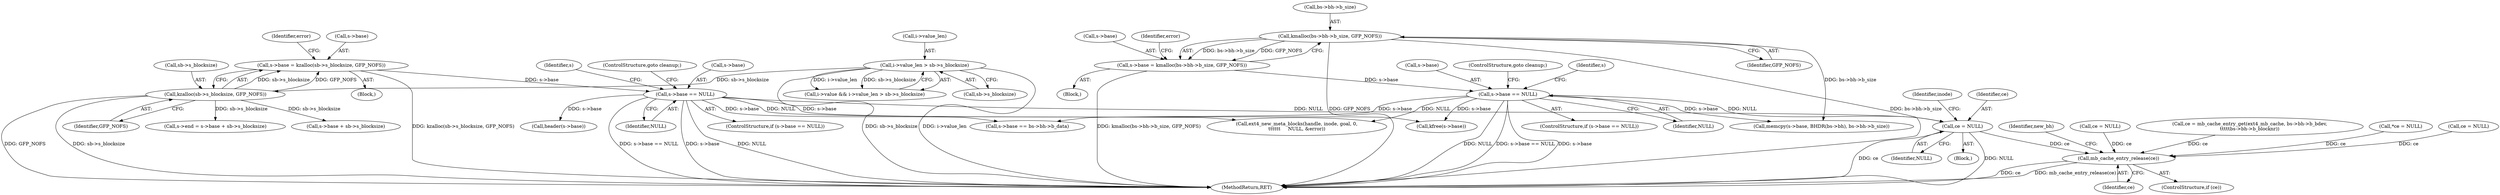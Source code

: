 digraph "0_linux_82939d7999dfc1f1998c4b1c12e2f19edbdff272_3@pointer" {
"1000580" [label="(Call,ce = NULL)"];
"1000324" [label="(Call,s->base == NULL)"];
"1000308" [label="(Call,s->base = kmalloc(bs->bh->b_size, GFP_NOFS))"];
"1000312" [label="(Call,kmalloc(bs->bh->b_size, GFP_NOFS))"];
"1000402" [label="(Call,s->base == NULL)"];
"1000388" [label="(Call,s->base = kzalloc(sb->s_blocksize, GFP_NOFS))"];
"1000392" [label="(Call,kzalloc(sb->s_blocksize, GFP_NOFS))"];
"1000150" [label="(Call,i->value_len > sb->s_blocksize)"];
"1000760" [label="(Call,mb_cache_entry_release(ce))"];
"1000457" [label="(Call,s->end = s->base + sb->s_blocksize)"];
"1000154" [label="(Call,sb->s_blocksize)"];
"1000763" [label="(Identifier,new_bh)"];
"1000730" [label="(Identifier,inode)"];
"1000581" [label="(Identifier,ce)"];
"1000300" [label="(Call,ce = NULL)"];
"1000309" [label="(Call,s->base)"];
"1000758" [label="(ControlStructure,if (ce))"];
"1000401" [label="(ControlStructure,if (s->base == NULL))"];
"1000516" [label="(Block,)"];
"1000318" [label="(Identifier,GFP_NOFS)"];
"1000387" [label="(Block,)"];
"1000330" [label="(Call,memcpy(s->base, BHDR(bs->bh), bs->bh->b_size))"];
"1000402" [label="(Call,s->base == NULL)"];
"1000325" [label="(Call,s->base)"];
"1000320" [label="(Identifier,error)"];
"1000328" [label="(Identifier,NULL)"];
"1000761" [label="(Identifier,ce)"];
"1000461" [label="(Call,s->base + sb->s_blocksize)"];
"1000398" [label="(Identifier,error)"];
"1000779" [label="(Call,kfree(s->base))"];
"1000389" [label="(Call,s->base)"];
"1000323" [label="(ControlStructure,if (s->base == NULL))"];
"1000406" [label="(Identifier,NULL)"];
"1000770" [label="(Call,s->base == bs->bh->b_data)"];
"1000313" [label="(Call,bs->bh->b_size)"];
"1000324" [label="(Call,s->base == NULL)"];
"1000308" [label="(Call,s->base = kmalloc(bs->bh->b_size, GFP_NOFS))"];
"1000151" [label="(Call,i->value_len)"];
"1000635" [label="(Call,ext4_new_meta_blocks(handle, inode, goal, 0,\n\t\t\t\t\t\t     NULL, &error))"];
"1000276" [label="(Block,)"];
"1000388" [label="(Call,s->base = kzalloc(sb->s_blocksize, GFP_NOFS))"];
"1000410" [label="(Call,header(s->base))"];
"1000150" [label="(Call,i->value_len > sb->s_blocksize)"];
"1000802" [label="(MethodReturn,RET)"];
"1000329" [label="(ControlStructure,goto cleanup;)"];
"1000396" [label="(Identifier,GFP_NOFS)"];
"1000760" [label="(Call,mb_cache_entry_release(ce))"];
"1000412" [label="(Identifier,s)"];
"1000392" [label="(Call,kzalloc(sb->s_blocksize, GFP_NOFS))"];
"1000165" [label="(Call,ce = mb_cache_entry_get(ext4_mb_cache, bs->bh->b_bdev,\n\t\t\t\t\tbs->bh->b_blocknr))"];
"1000146" [label="(Call,i->value && i->value_len > sb->s_blocksize)"];
"1000332" [label="(Identifier,s)"];
"1000393" [label="(Call,sb->s_blocksize)"];
"1000407" [label="(ControlStructure,goto cleanup;)"];
"1000133" [label="(Call,*ce = NULL)"];
"1000580" [label="(Call,ce = NULL)"];
"1000214" [label="(Call,ce = NULL)"];
"1000312" [label="(Call,kmalloc(bs->bh->b_size, GFP_NOFS))"];
"1000403" [label="(Call,s->base)"];
"1000582" [label="(Identifier,NULL)"];
"1000580" -> "1000516"  [label="AST: "];
"1000580" -> "1000582"  [label="CFG: "];
"1000581" -> "1000580"  [label="AST: "];
"1000582" -> "1000580"  [label="AST: "];
"1000730" -> "1000580"  [label="CFG: "];
"1000580" -> "1000802"  [label="DDG: NULL"];
"1000580" -> "1000802"  [label="DDG: ce"];
"1000324" -> "1000580"  [label="DDG: NULL"];
"1000402" -> "1000580"  [label="DDG: NULL"];
"1000580" -> "1000760"  [label="DDG: ce"];
"1000324" -> "1000323"  [label="AST: "];
"1000324" -> "1000328"  [label="CFG: "];
"1000325" -> "1000324"  [label="AST: "];
"1000328" -> "1000324"  [label="AST: "];
"1000329" -> "1000324"  [label="CFG: "];
"1000332" -> "1000324"  [label="CFG: "];
"1000324" -> "1000802"  [label="DDG: NULL"];
"1000324" -> "1000802"  [label="DDG: s->base == NULL"];
"1000324" -> "1000802"  [label="DDG: s->base"];
"1000308" -> "1000324"  [label="DDG: s->base"];
"1000324" -> "1000330"  [label="DDG: s->base"];
"1000324" -> "1000635"  [label="DDG: NULL"];
"1000324" -> "1000770"  [label="DDG: s->base"];
"1000324" -> "1000779"  [label="DDG: s->base"];
"1000308" -> "1000276"  [label="AST: "];
"1000308" -> "1000312"  [label="CFG: "];
"1000309" -> "1000308"  [label="AST: "];
"1000312" -> "1000308"  [label="AST: "];
"1000320" -> "1000308"  [label="CFG: "];
"1000308" -> "1000802"  [label="DDG: kmalloc(bs->bh->b_size, GFP_NOFS)"];
"1000312" -> "1000308"  [label="DDG: bs->bh->b_size"];
"1000312" -> "1000308"  [label="DDG: GFP_NOFS"];
"1000312" -> "1000318"  [label="CFG: "];
"1000313" -> "1000312"  [label="AST: "];
"1000318" -> "1000312"  [label="AST: "];
"1000312" -> "1000802"  [label="DDG: GFP_NOFS"];
"1000312" -> "1000802"  [label="DDG: bs->bh->b_size"];
"1000312" -> "1000330"  [label="DDG: bs->bh->b_size"];
"1000402" -> "1000401"  [label="AST: "];
"1000402" -> "1000406"  [label="CFG: "];
"1000403" -> "1000402"  [label="AST: "];
"1000406" -> "1000402"  [label="AST: "];
"1000407" -> "1000402"  [label="CFG: "];
"1000412" -> "1000402"  [label="CFG: "];
"1000402" -> "1000802"  [label="DDG: s->base == NULL"];
"1000402" -> "1000802"  [label="DDG: s->base"];
"1000402" -> "1000802"  [label="DDG: NULL"];
"1000388" -> "1000402"  [label="DDG: s->base"];
"1000402" -> "1000410"  [label="DDG: s->base"];
"1000402" -> "1000635"  [label="DDG: NULL"];
"1000402" -> "1000770"  [label="DDG: s->base"];
"1000402" -> "1000779"  [label="DDG: s->base"];
"1000388" -> "1000387"  [label="AST: "];
"1000388" -> "1000392"  [label="CFG: "];
"1000389" -> "1000388"  [label="AST: "];
"1000392" -> "1000388"  [label="AST: "];
"1000398" -> "1000388"  [label="CFG: "];
"1000388" -> "1000802"  [label="DDG: kzalloc(sb->s_blocksize, GFP_NOFS)"];
"1000392" -> "1000388"  [label="DDG: sb->s_blocksize"];
"1000392" -> "1000388"  [label="DDG: GFP_NOFS"];
"1000392" -> "1000396"  [label="CFG: "];
"1000393" -> "1000392"  [label="AST: "];
"1000396" -> "1000392"  [label="AST: "];
"1000392" -> "1000802"  [label="DDG: GFP_NOFS"];
"1000392" -> "1000802"  [label="DDG: sb->s_blocksize"];
"1000150" -> "1000392"  [label="DDG: sb->s_blocksize"];
"1000392" -> "1000457"  [label="DDG: sb->s_blocksize"];
"1000392" -> "1000461"  [label="DDG: sb->s_blocksize"];
"1000150" -> "1000146"  [label="AST: "];
"1000150" -> "1000154"  [label="CFG: "];
"1000151" -> "1000150"  [label="AST: "];
"1000154" -> "1000150"  [label="AST: "];
"1000146" -> "1000150"  [label="CFG: "];
"1000150" -> "1000802"  [label="DDG: i->value_len"];
"1000150" -> "1000802"  [label="DDG: sb->s_blocksize"];
"1000150" -> "1000146"  [label="DDG: i->value_len"];
"1000150" -> "1000146"  [label="DDG: sb->s_blocksize"];
"1000760" -> "1000758"  [label="AST: "];
"1000760" -> "1000761"  [label="CFG: "];
"1000761" -> "1000760"  [label="AST: "];
"1000763" -> "1000760"  [label="CFG: "];
"1000760" -> "1000802"  [label="DDG: mb_cache_entry_release(ce)"];
"1000760" -> "1000802"  [label="DDG: ce"];
"1000165" -> "1000760"  [label="DDG: ce"];
"1000133" -> "1000760"  [label="DDG: ce"];
"1000300" -> "1000760"  [label="DDG: ce"];
"1000214" -> "1000760"  [label="DDG: ce"];
}
